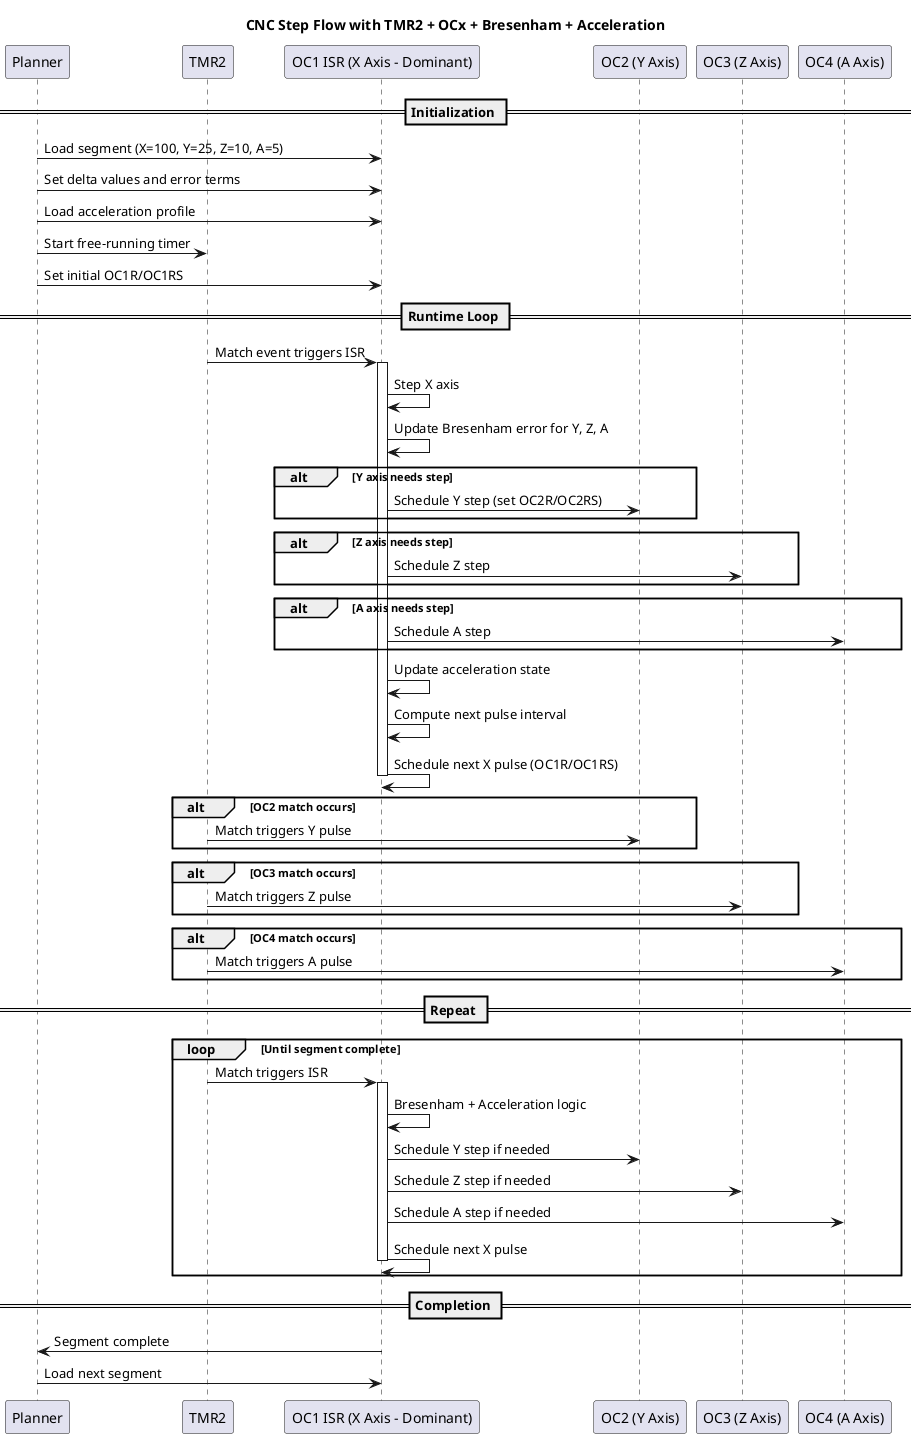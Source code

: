 @startuml
title CNC Step Flow with TMR2 + OCx + Bresenham + Acceleration

participant Planner
participant TMR2
participant OC1 as "OC1 ISR (X Axis - Dominant)"
participant OC2 as "OC2 (Y Axis)"
participant OC3 as "OC3 (Z Axis)"
participant OC4 as "OC4 (A Axis)"

== Initialization ==
Planner -> OC1 : Load segment (X=100, Y=25, Z=10, A=5)
Planner -> OC1 : Set delta values and error terms
Planner -> OC1 : Load acceleration profile
Planner -> TMR2 : Start free-running timer
Planner -> OC1 : Set initial OC1R/OC1RS

== Runtime Loop ==
TMR2 -> OC1 : Match event triggers ISR
activate OC1
OC1 -> OC1 : Step X axis
OC1 -> OC1 : Update Bresenham error for Y, Z, A

alt Y axis needs step
    OC1 -> OC2 : Schedule Y step (set OC2R/OC2RS)
end
alt Z axis needs step
    OC1 -> OC3 : Schedule Z step
end
alt A axis needs step
    OC1 -> OC4 : Schedule A step
end

OC1 -> OC1 : Update acceleration state
OC1 -> OC1 : Compute next pulse interval
OC1 -> OC1 : Schedule next X pulse (OC1R/OC1RS)
deactivate OC1

alt OC2 match occurs
    TMR2 -> OC2 : Match triggers Y pulse
end
alt OC3 match occurs
    TMR2 -> OC3 : Match triggers Z pulse
end
alt OC4 match occurs
    TMR2 -> OC4 : Match triggers A pulse
end

== Repeat ==
loop Until segment complete
    TMR2 -> OC1 : Match triggers ISR
    activate OC1
    OC1 -> OC1 : Bresenham + Acceleration logic
    OC1 -> OC2 : Schedule Y step if needed
    OC1 -> OC3 : Schedule Z step if needed
    OC1 -> OC4 : Schedule A step if needed
    OC1 -> OC1 : Schedule next X pulse
    deactivate OC1
end

== Completion ==
OC1 -> Planner : Segment complete
Planner -> OC1 : Load next segment

@enduml